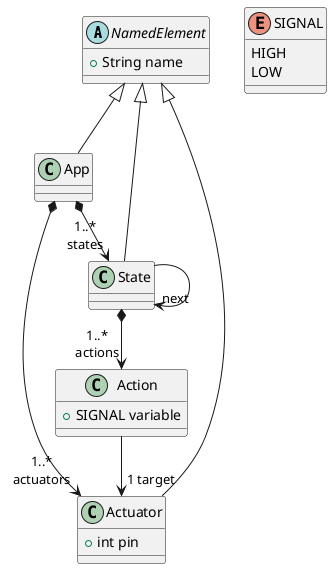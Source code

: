 @startuml

abstract class NamedElement {
 + String name
}

class App

class Actuator {
  + int pin
}

class State

class Action {
  + SIGNAL variable
}

enum SIGNAL {
    HIGH
    LOW
}


NamedElement <|-- App
NamedElement <|-- Actuator
NamedElement <|-- State
App *--> "1..*\nstates" State
App *--> "1..*\nactuators" Actuator
State --> "next" State
State *--> "1..*\nactions" Action
Action --> "1 target" Actuator

@enduml